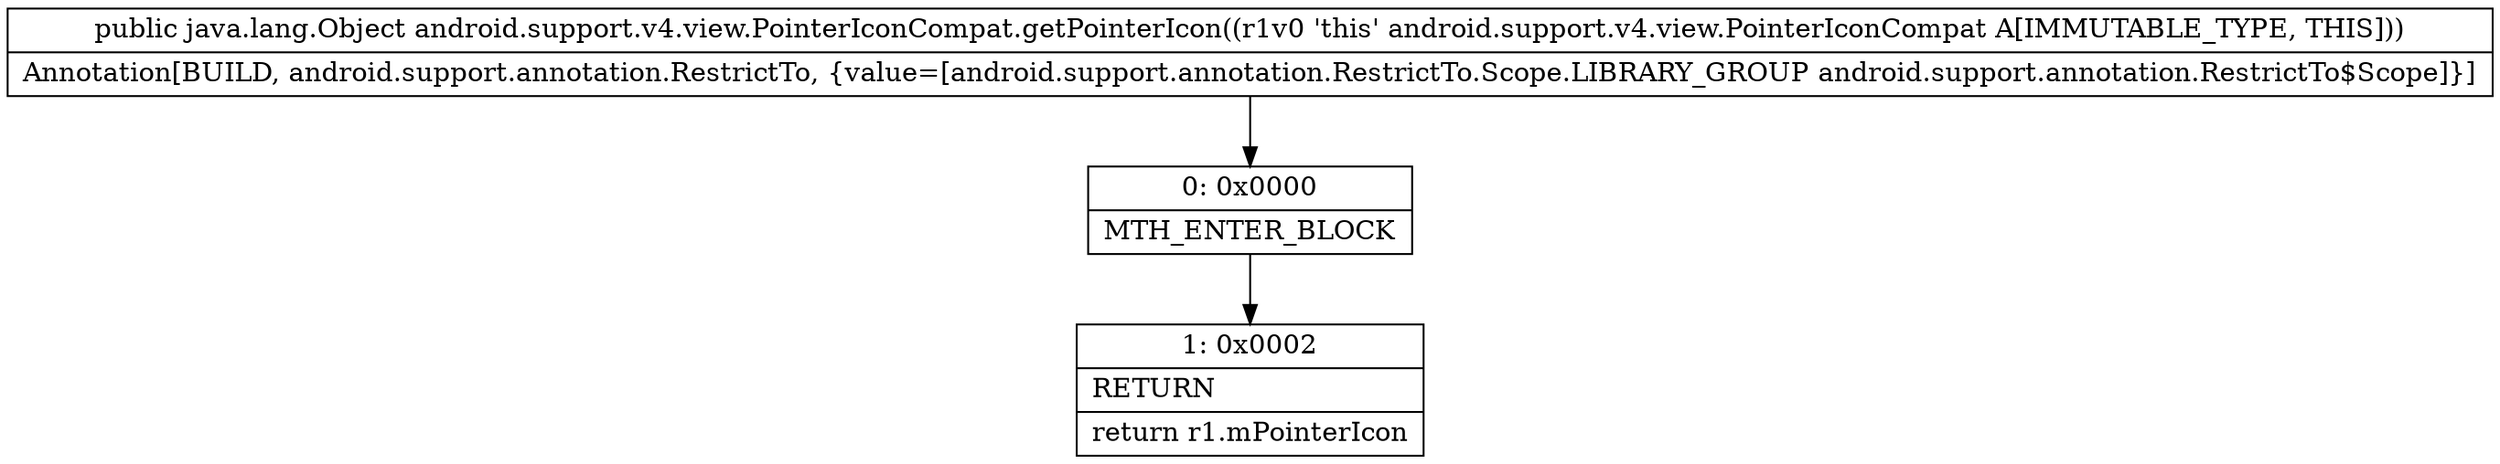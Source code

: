 digraph "CFG forandroid.support.v4.view.PointerIconCompat.getPointerIcon()Ljava\/lang\/Object;" {
Node_0 [shape=record,label="{0\:\ 0x0000|MTH_ENTER_BLOCK\l}"];
Node_1 [shape=record,label="{1\:\ 0x0002|RETURN\l|return r1.mPointerIcon\l}"];
MethodNode[shape=record,label="{public java.lang.Object android.support.v4.view.PointerIconCompat.getPointerIcon((r1v0 'this' android.support.v4.view.PointerIconCompat A[IMMUTABLE_TYPE, THIS]))  | Annotation[BUILD, android.support.annotation.RestrictTo, \{value=[android.support.annotation.RestrictTo.Scope.LIBRARY_GROUP android.support.annotation.RestrictTo$Scope]\}]\l}"];
MethodNode -> Node_0;
Node_0 -> Node_1;
}

